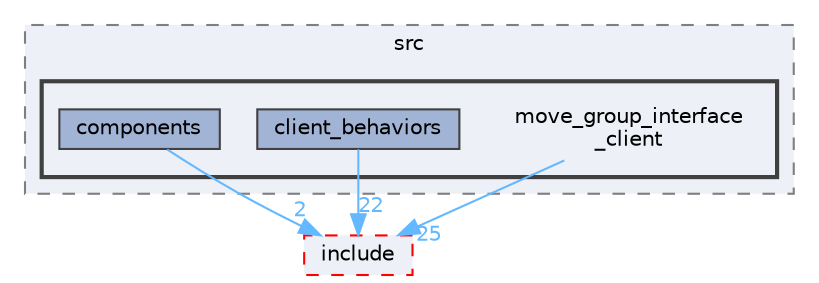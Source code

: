 digraph "smacc_client_library/move_group_interface_client/src/move_group_interface_client"
{
 // LATEX_PDF_SIZE
  bgcolor="transparent";
  edge [fontname=Helvetica,fontsize=10,labelfontname=Helvetica,labelfontsize=10];
  node [fontname=Helvetica,fontsize=10,shape=box,height=0.2,width=0.4];
  compound=true
  subgraph clusterdir_9d9c20b32ce14934e7a1f2b28699c547 {
    graph [ bgcolor="#edf0f7", pencolor="grey50", label="src", fontname=Helvetica,fontsize=10 style="filled,dashed", URL="dir_9d9c20b32ce14934e7a1f2b28699c547.html",tooltip=""]
  subgraph clusterdir_4ad735d5b32ff94002e1e4f0e150ee0a {
    graph [ bgcolor="#edf0f7", pencolor="grey25", label="", fontname=Helvetica,fontsize=10 style="filled,bold", URL="dir_4ad735d5b32ff94002e1e4f0e150ee0a.html",tooltip=""]
    dir_4ad735d5b32ff94002e1e4f0e150ee0a [shape=plaintext, label="move_group_interface\l_client"];
  dir_1fe65fa285091cd546758b284ba465d1 [label="client_behaviors", fillcolor="#a2b4d6", color="grey25", style="filled", URL="dir_1fe65fa285091cd546758b284ba465d1.html",tooltip=""];
  dir_a23c218c982d3f51d12ead5f75a91ce7 [label="components", fillcolor="#a2b4d6", color="grey25", style="filled", URL="dir_a23c218c982d3f51d12ead5f75a91ce7.html",tooltip=""];
  }
  }
  dir_81990ae79e6d31045031fa22d8cbad48 [label="include", fillcolor="#edf0f7", color="red", style="filled,dashed", URL="dir_81990ae79e6d31045031fa22d8cbad48.html",tooltip=""];
  dir_4ad735d5b32ff94002e1e4f0e150ee0a->dir_81990ae79e6d31045031fa22d8cbad48 [headlabel="25", labeldistance=1.5 headhref="dir_000073_000049.html" color="steelblue1" fontcolor="steelblue1"];
  dir_1fe65fa285091cd546758b284ba465d1->dir_81990ae79e6d31045031fa22d8cbad48 [headlabel="22", labeldistance=1.5 headhref="dir_000015_000049.html" color="steelblue1" fontcolor="steelblue1"];
  dir_a23c218c982d3f51d12ead5f75a91ce7->dir_81990ae79e6d31045031fa22d8cbad48 [headlabel="2", labeldistance=1.5 headhref="dir_000023_000049.html" color="steelblue1" fontcolor="steelblue1"];
}
